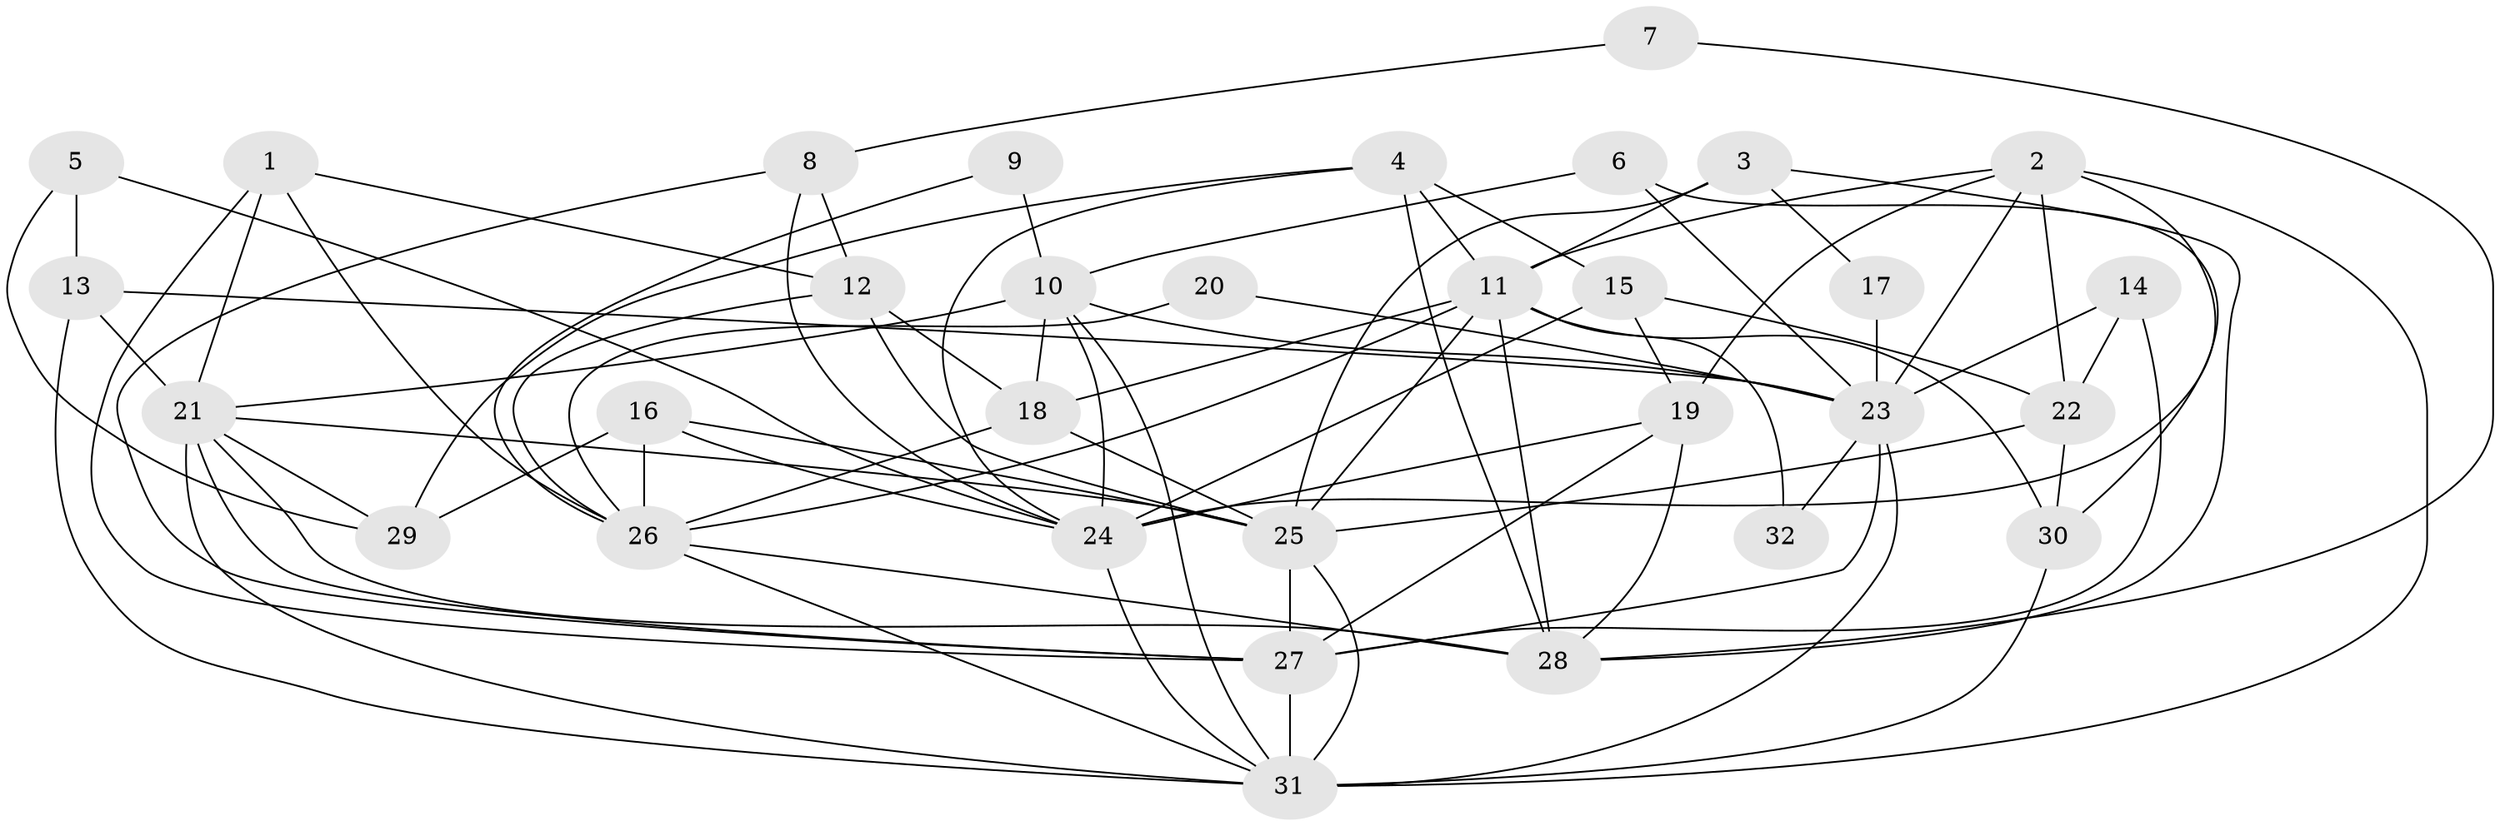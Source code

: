 // original degree distribution, {2: 0.234375, 4: 0.203125, 3: 0.234375, 8: 0.03125, 5: 0.109375, 7: 0.09375, 6: 0.09375}
// Generated by graph-tools (version 1.1) at 2025/26/03/09/25 03:26:14]
// undirected, 32 vertices, 84 edges
graph export_dot {
graph [start="1"]
  node [color=gray90,style=filled];
  1;
  2;
  3;
  4;
  5;
  6;
  7;
  8;
  9;
  10;
  11;
  12;
  13;
  14;
  15;
  16;
  17;
  18;
  19;
  20;
  21;
  22;
  23;
  24;
  25;
  26;
  27;
  28;
  29;
  30;
  31;
  32;
  1 -- 12 [weight=1.0];
  1 -- 21 [weight=1.0];
  1 -- 26 [weight=1.0];
  1 -- 27 [weight=1.0];
  2 -- 11 [weight=1.0];
  2 -- 19 [weight=1.0];
  2 -- 22 [weight=2.0];
  2 -- 23 [weight=1.0];
  2 -- 24 [weight=1.0];
  2 -- 31 [weight=1.0];
  3 -- 11 [weight=1.0];
  3 -- 17 [weight=1.0];
  3 -- 25 [weight=2.0];
  3 -- 28 [weight=1.0];
  4 -- 11 [weight=1.0];
  4 -- 15 [weight=1.0];
  4 -- 24 [weight=1.0];
  4 -- 28 [weight=1.0];
  4 -- 29 [weight=1.0];
  5 -- 13 [weight=1.0];
  5 -- 24 [weight=1.0];
  5 -- 29 [weight=1.0];
  6 -- 10 [weight=1.0];
  6 -- 23 [weight=1.0];
  6 -- 30 [weight=1.0];
  7 -- 8 [weight=1.0];
  7 -- 28 [weight=1.0];
  8 -- 12 [weight=1.0];
  8 -- 24 [weight=1.0];
  8 -- 27 [weight=1.0];
  9 -- 10 [weight=1.0];
  9 -- 26 [weight=1.0];
  10 -- 18 [weight=2.0];
  10 -- 21 [weight=2.0];
  10 -- 23 [weight=1.0];
  10 -- 24 [weight=1.0];
  10 -- 31 [weight=1.0];
  11 -- 18 [weight=2.0];
  11 -- 25 [weight=1.0];
  11 -- 26 [weight=1.0];
  11 -- 28 [weight=1.0];
  11 -- 30 [weight=1.0];
  11 -- 32 [weight=1.0];
  12 -- 18 [weight=1.0];
  12 -- 25 [weight=1.0];
  12 -- 26 [weight=1.0];
  13 -- 21 [weight=1.0];
  13 -- 23 [weight=1.0];
  13 -- 31 [weight=1.0];
  14 -- 22 [weight=1.0];
  14 -- 23 [weight=1.0];
  14 -- 27 [weight=1.0];
  15 -- 19 [weight=1.0];
  15 -- 22 [weight=1.0];
  15 -- 24 [weight=1.0];
  16 -- 24 [weight=1.0];
  16 -- 25 [weight=1.0];
  16 -- 26 [weight=1.0];
  16 -- 29 [weight=1.0];
  17 -- 23 [weight=1.0];
  18 -- 25 [weight=1.0];
  18 -- 26 [weight=1.0];
  19 -- 24 [weight=1.0];
  19 -- 27 [weight=1.0];
  19 -- 28 [weight=1.0];
  20 -- 23 [weight=1.0];
  20 -- 26 [weight=1.0];
  21 -- 25 [weight=3.0];
  21 -- 27 [weight=1.0];
  21 -- 28 [weight=1.0];
  21 -- 29 [weight=1.0];
  21 -- 31 [weight=1.0];
  22 -- 25 [weight=1.0];
  22 -- 30 [weight=1.0];
  23 -- 27 [weight=1.0];
  23 -- 31 [weight=2.0];
  23 -- 32 [weight=1.0];
  24 -- 31 [weight=1.0];
  25 -- 27 [weight=1.0];
  25 -- 31 [weight=1.0];
  26 -- 28 [weight=1.0];
  26 -- 31 [weight=1.0];
  27 -- 31 [weight=1.0];
  30 -- 31 [weight=1.0];
}
